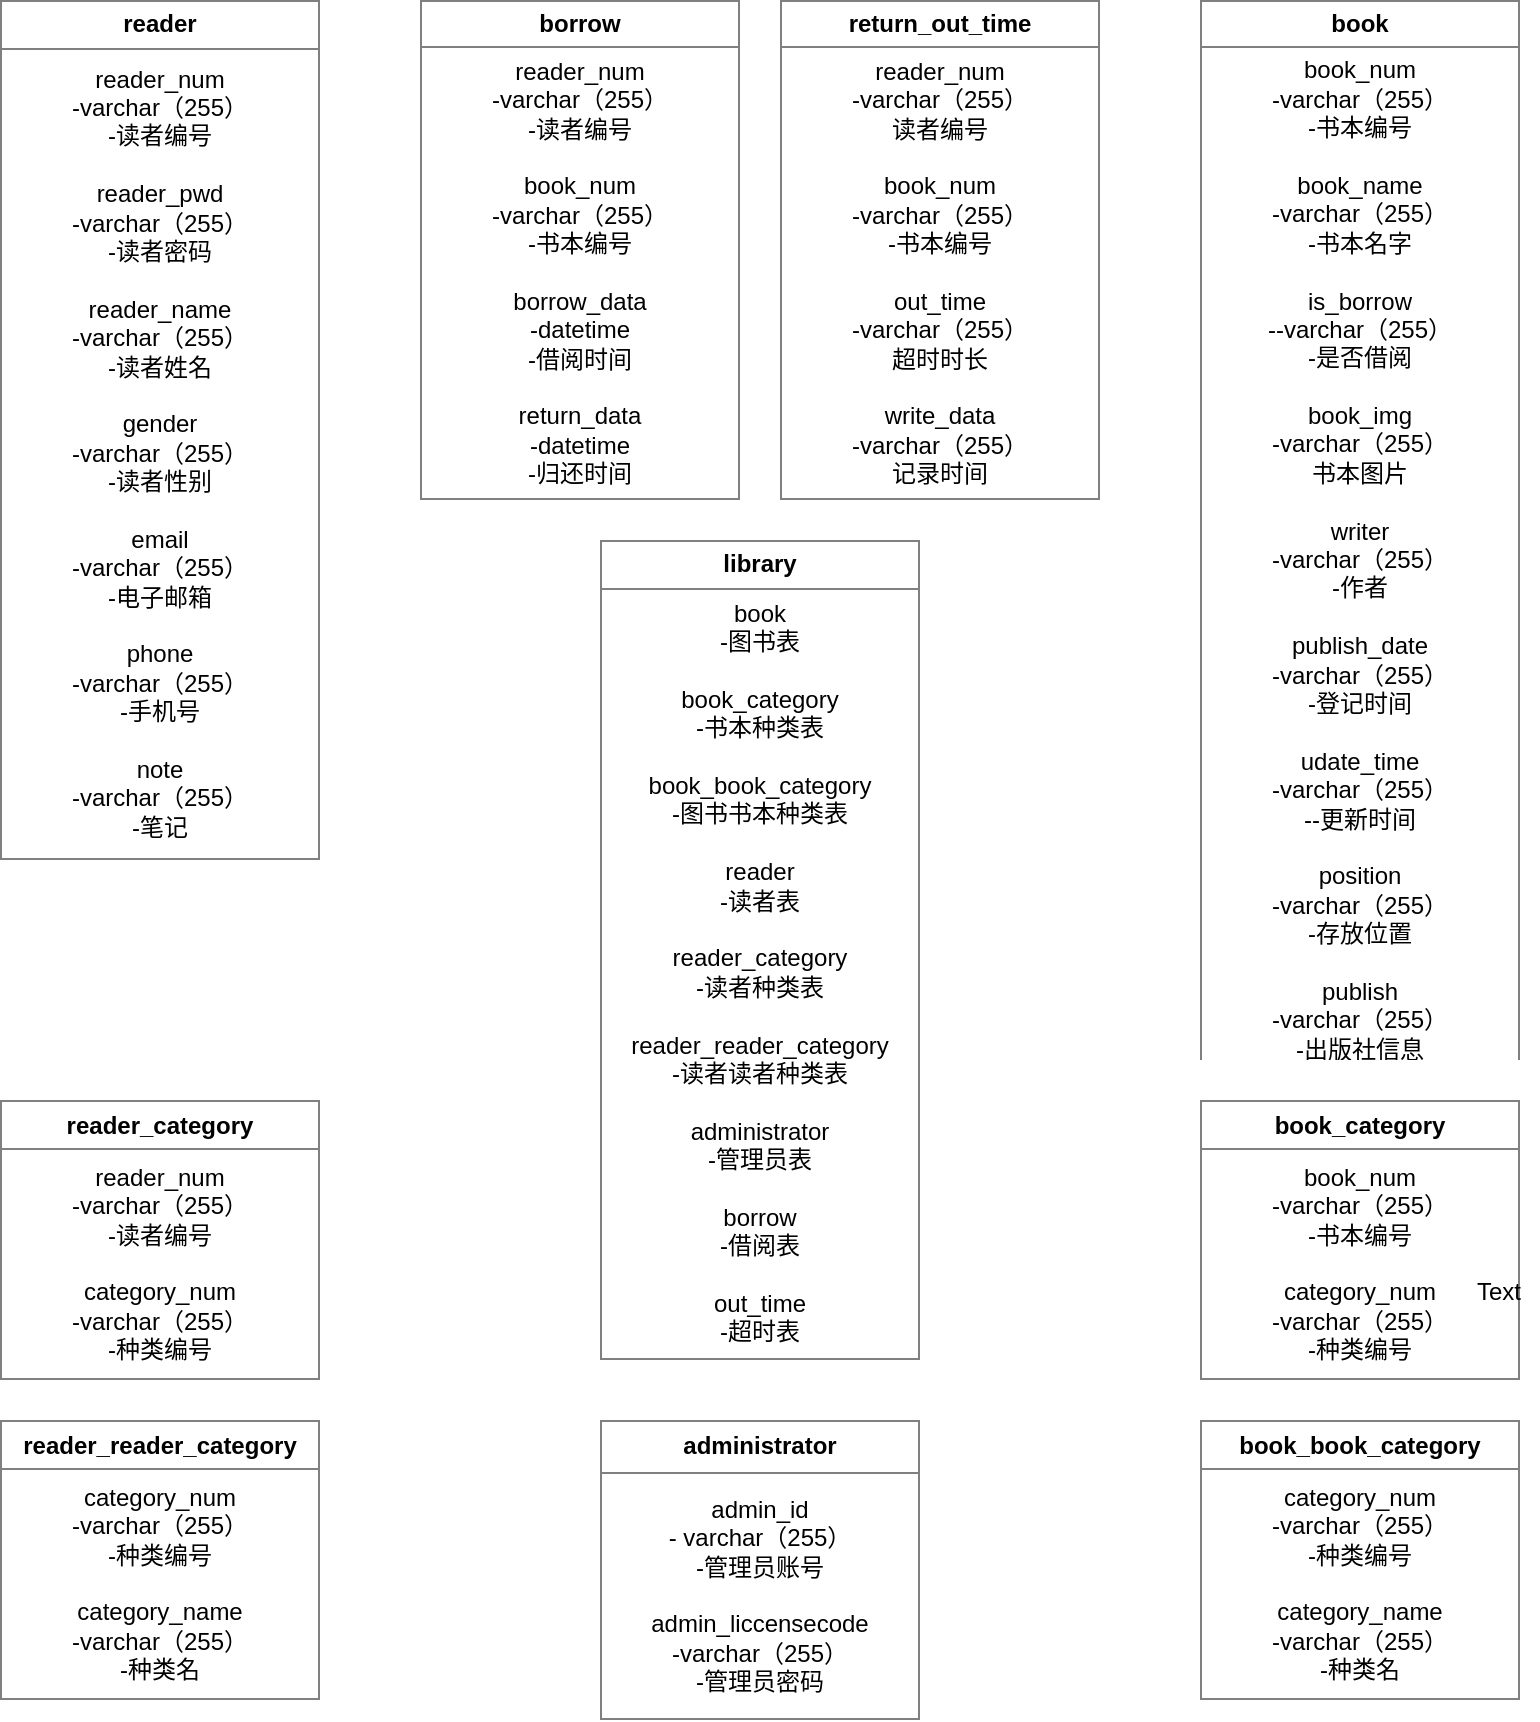 <mxfile version="12.4.9" type="github">
  <diagram id="Ji8443rtklOH98S1Sard" name="Page-1">
    <mxGraphModel dx="980" dy="503" grid="1" gridSize="10" guides="1" tooltips="1" connect="1" arrows="1" fold="1" page="1" pageScale="1" pageWidth="850" pageHeight="1100" math="0" shadow="0">
      <root>
        <mxCell id="0"/>
        <mxCell id="1" parent="0"/>
        <mxCell id="-Hsxoi9xOVJZkIzL8CnW-8" value="&lt;table border=&quot;1&quot; width=&quot;100%&quot; cellpadding=&quot;4&quot; style=&quot;width: 100% ; height: 100% ; border-collapse: collapse&quot;&gt;&lt;tbody&gt;&lt;tr&gt;&lt;th align=&quot;center&quot;&gt;book_category&lt;/th&gt;&lt;/tr&gt;&lt;tr&gt;&lt;td align=&quot;center&quot;&gt;book_num&lt;br&gt;-varchar（255）&lt;br&gt;-书本编号&lt;br&gt;&lt;br&gt;category_num&lt;br&gt;-varchar（255）&lt;br&gt;-种类编号&lt;/td&gt;&lt;/tr&gt;&lt;/tbody&gt;&lt;/table&gt;" style="text;html=1;strokeColor=none;fillColor=none;overflow=fill;" parent="1" vertex="1">
          <mxGeometry x="660" y="550" width="160" height="140" as="geometry"/>
        </mxCell>
        <mxCell id="-Hsxoi9xOVJZkIzL8CnW-9" value="&lt;table border=&quot;1&quot; width=&quot;100%&quot; cellpadding=&quot;4&quot; style=&quot;width: 100% ; height: 100% ; border-collapse: collapse&quot;&gt;&lt;tbody&gt;&lt;tr&gt;&lt;th align=&quot;center&quot;&gt;book_book_category&lt;/th&gt;&lt;/tr&gt;&lt;tr&gt;&lt;td align=&quot;center&quot;&gt;category_num&lt;br&gt;-varchar（255）&lt;br&gt;-种类编号&lt;br&gt;&lt;br&gt;category_name&lt;br&gt;-varchar（255）&lt;br&gt;-种类名&lt;/td&gt;&lt;/tr&gt;&lt;/tbody&gt;&lt;/table&gt;" style="text;html=1;strokeColor=none;fillColor=none;overflow=fill;" parent="1" vertex="1">
          <mxGeometry x="660" y="710" width="160" height="140" as="geometry"/>
        </mxCell>
        <mxCell id="-Hsxoi9xOVJZkIzL8CnW-10" value="&lt;table border=&quot;1&quot; width=&quot;100%&quot; cellpadding=&quot;4&quot; style=&quot;width: 100% ; height: 100% ; border-collapse: collapse&quot;&gt;&lt;tbody&gt;&lt;tr&gt;&lt;th align=&quot;center&quot;&gt;&lt;b&gt;book&lt;/b&gt;&lt;/th&gt;&lt;/tr&gt;&lt;tr&gt;&lt;td align=&quot;center&quot;&gt;book_num&lt;br&gt;-varchar（255）&lt;br&gt;-书本编号&lt;br&gt;&lt;br&gt;book_name&lt;br&gt;-varchar（255）&lt;br&gt;-书本名字&lt;br&gt;&lt;br&gt;is_borrow&lt;br&gt;--varchar（255）&lt;br&gt;-是否借阅&lt;br&gt;&lt;br&gt;book_img&lt;br&gt;-varchar（255）&lt;br&gt;书本图片&lt;br&gt;&lt;br&gt;writer&lt;br&gt;-varchar（255）&lt;br&gt;-作者&lt;br&gt;&lt;br&gt;publish_date&lt;br&gt;-varchar（255）&lt;br&gt;-登记时间&lt;br&gt;&lt;br&gt;udate_time&lt;br&gt;-varchar（255）&lt;br&gt;--更新时间&lt;br&gt;&lt;br&gt;position&lt;br&gt;-varchar（255）&lt;br&gt;-存放位置&lt;br&gt;&lt;br&gt;publish&lt;br&gt;-varchar（255）&lt;br&gt;-出版社信息&lt;/td&gt;&lt;/tr&gt;&lt;/tbody&gt;&lt;/table&gt;" style="text;html=1;strokeColor=none;fillColor=none;overflow=fill;" parent="1" vertex="1">
          <mxGeometry x="660" width="160" height="530" as="geometry"/>
        </mxCell>
        <mxCell id="-Hsxoi9xOVJZkIzL8CnW-11" value="&lt;table border=&quot;1&quot; width=&quot;100%&quot; cellpadding=&quot;4&quot; style=&quot;width: 100% ; height: 100% ; border-collapse: collapse&quot;&gt;&lt;tbody&gt;&lt;tr&gt;&lt;th align=&quot;center&quot;&gt;reader_category&lt;/th&gt;&lt;/tr&gt;&lt;tr&gt;&lt;td align=&quot;center&quot;&gt;reader_num&lt;br&gt;-varchar（255）&lt;br&gt;-读者编号&lt;br&gt;&lt;br&gt;category_num&lt;br&gt;-varchar（255）&lt;br&gt;-种类编号&lt;br&gt;&lt;/td&gt;&lt;/tr&gt;&lt;/tbody&gt;&lt;/table&gt;" style="text;html=1;strokeColor=none;fillColor=none;overflow=fill;" parent="1" vertex="1">
          <mxGeometry x="60" y="550" width="160" height="140" as="geometry"/>
        </mxCell>
        <mxCell id="-Hsxoi9xOVJZkIzL8CnW-12" value="&lt;table border=&quot;1&quot; width=&quot;100%&quot; cellpadding=&quot;4&quot; style=&quot;width: 100% ; height: 100% ; border-collapse: collapse&quot;&gt;&lt;tbody&gt;&lt;tr&gt;&lt;th align=&quot;center&quot;&gt;reader_reader_category&lt;/th&gt;&lt;/tr&gt;&lt;tr&gt;&lt;td align=&quot;center&quot;&gt;category_num&lt;br&gt;-varchar（255）&lt;br&gt;-种类编号&lt;br&gt;&lt;br&gt;category_name&lt;br&gt;-varchar（255）&lt;br&gt;-种类名&lt;br&gt;&lt;/td&gt;&lt;/tr&gt;&lt;/tbody&gt;&lt;/table&gt;" style="text;html=1;strokeColor=none;fillColor=none;overflow=fill;" parent="1" vertex="1">
          <mxGeometry x="60" y="710" width="160" height="140" as="geometry"/>
        </mxCell>
        <mxCell id="-Hsxoi9xOVJZkIzL8CnW-13" value="&lt;table border=&quot;1&quot; width=&quot;100%&quot; cellpadding=&quot;4&quot; style=&quot;width: 100% ; height: 100% ; border-collapse: collapse&quot;&gt;&lt;tbody&gt;&lt;tr&gt;&lt;th align=&quot;center&quot;&gt;&lt;b&gt;reader&lt;/b&gt;&lt;/th&gt;&lt;/tr&gt;&lt;tr&gt;&lt;td align=&quot;center&quot;&gt;reader_num&lt;br&gt;-varchar（255）&lt;br&gt;-读者编号&lt;br&gt;&lt;br&gt;reader_pwd&lt;br&gt;-varchar（255）&lt;br&gt;-读者密码&lt;br&gt;&lt;br&gt;reader_name&lt;br&gt;-varchar（255）&lt;br&gt;-读者姓名&lt;br&gt;&lt;br&gt;gender&lt;br&gt;-varchar（255）&lt;br&gt;-读者性别&lt;br&gt;&lt;br&gt;email&lt;br&gt;-varchar（255）&lt;br&gt;-电子邮箱&lt;br&gt;&lt;br&gt;phone&lt;br&gt;-varchar（255）&lt;br&gt;-手机号&lt;br&gt;&lt;br&gt;note&lt;br&gt;-varchar（255）&lt;br&gt;-笔记&lt;br&gt;&lt;/td&gt;&lt;/tr&gt;&lt;/tbody&gt;&lt;/table&gt;" style="text;html=1;strokeColor=none;fillColor=none;overflow=fill;" parent="1" vertex="1">
          <mxGeometry x="60" width="160" height="430" as="geometry"/>
        </mxCell>
        <mxCell id="-Hsxoi9xOVJZkIzL8CnW-14" value="&lt;table border=&quot;1&quot; width=&quot;100%&quot; cellpadding=&quot;4&quot; style=&quot;width: 100% ; height: 100% ; border-collapse: collapse&quot;&gt;&lt;tbody&gt;&lt;tr&gt;&lt;th align=&quot;center&quot;&gt;&lt;b&gt;borrow&lt;/b&gt;&lt;/th&gt;&lt;/tr&gt;&lt;tr&gt;&lt;td align=&quot;center&quot;&gt;reader_num&lt;br&gt;-varchar（255）&lt;br&gt;-读者编号&lt;br&gt;&lt;br&gt;book_num&lt;br&gt;-varchar（255）&lt;br&gt;-书本编号&lt;br&gt;&lt;br&gt;borrow_data&lt;br&gt;-datetime&lt;br&gt;-借阅时间&lt;br&gt;&lt;br&gt;return_data&lt;br&gt;-datetime&lt;br&gt;-归还时间&lt;/td&gt;&lt;/tr&gt;&lt;/tbody&gt;&lt;/table&gt;" style="text;html=1;strokeColor=none;fillColor=none;overflow=fill;" parent="1" vertex="1">
          <mxGeometry x="270" width="160" height="250" as="geometry"/>
        </mxCell>
        <mxCell id="-Hsxoi9xOVJZkIzL8CnW-15" value="&lt;table border=&quot;1&quot; width=&quot;100%&quot; cellpadding=&quot;4&quot; style=&quot;width: 100% ; height: 100% ; border-collapse: collapse&quot;&gt;&lt;tbody&gt;&lt;tr&gt;&lt;th align=&quot;center&quot;&gt;&lt;b&gt;library&lt;/b&gt;&lt;/th&gt;&lt;/tr&gt;&lt;tr&gt;&lt;td align=&quot;center&quot;&gt;book&lt;br&gt;-图书表&lt;br&gt;&lt;br&gt;book_category&lt;br&gt;-书本种类表&lt;br&gt;&lt;br&gt;book_book_category&lt;br&gt;-图书书本种类表&lt;br&gt;&lt;br&gt;reader&lt;br&gt;-读者表&lt;br&gt;&lt;br&gt;reader_category&lt;br&gt;-读者种类表&lt;br&gt;&lt;br&gt;reader_reader_category&lt;br&gt;-读者读者种类表&lt;br&gt;&lt;br&gt;administrator&lt;br&gt;-管理员表&lt;br&gt;&lt;br&gt;borrow&lt;br&gt;-借阅表&lt;br&gt;&lt;br&gt;out_time&lt;br&gt;-超时表&lt;/td&gt;&lt;/tr&gt;&lt;/tbody&gt;&lt;/table&gt;" style="text;html=1;strokeColor=none;fillColor=none;overflow=fill;" parent="1" vertex="1">
          <mxGeometry x="360" y="270" width="160" height="410" as="geometry"/>
        </mxCell>
        <mxCell id="-Hsxoi9xOVJZkIzL8CnW-16" value="&lt;table border=&quot;1&quot; width=&quot;100%&quot; cellpadding=&quot;4&quot; style=&quot;width: 100% ; height: 100% ; border-collapse: collapse&quot;&gt;&lt;tbody&gt;&lt;tr&gt;&lt;th align=&quot;center&quot;&gt;&lt;b&gt;return_out_time&lt;/b&gt;&lt;/th&gt;&lt;/tr&gt;&lt;tr&gt;&lt;td align=&quot;center&quot;&gt;reader_num&lt;br&gt;-varchar（255）&lt;br&gt;读者编号&lt;br&gt;&lt;br&gt;book_num&lt;br&gt;-varchar（255）&lt;br&gt;-书本编号&lt;br&gt;&lt;br&gt;out_time&lt;br&gt;-varchar（255）&lt;br&gt;超时时长&lt;br&gt;&lt;br&gt;write_data&lt;br&gt;-varchar（255）&lt;br&gt;记录时间&lt;/td&gt;&lt;/tr&gt;&lt;/tbody&gt;&lt;/table&gt;" style="text;html=1;strokeColor=none;fillColor=none;overflow=fill;" parent="1" vertex="1">
          <mxGeometry x="450" width="160" height="250" as="geometry"/>
        </mxCell>
        <mxCell id="-Hsxoi9xOVJZkIzL8CnW-17" value="&lt;table border=&quot;1&quot; width=&quot;100%&quot; cellpadding=&quot;4&quot; style=&quot;width: 100% ; height: 100% ; border-collapse: collapse&quot;&gt;&lt;tbody&gt;&lt;tr&gt;&lt;th align=&quot;center&quot;&gt;administrator&lt;/th&gt;&lt;/tr&gt;&lt;tr&gt;&lt;td align=&quot;center&quot;&gt;admin_id &lt;br&gt;- varchar（255）&lt;br&gt;-管理员账号&lt;br&gt;&lt;br&gt;admin_liccensecode&lt;br&gt;-varchar（255）&lt;br&gt;-管理员密码&lt;/td&gt;&lt;/tr&gt;&lt;/tbody&gt;&lt;/table&gt;" style="text;html=1;strokeColor=none;fillColor=none;overflow=fill;" parent="1" vertex="1">
          <mxGeometry x="360" y="710" width="160" height="150" as="geometry"/>
        </mxCell>
        <mxCell id="-Hsxoi9xOVJZkIzL8CnW-18" value="Text" style="text;html=1;align=center;verticalAlign=middle;resizable=0;points=[];autosize=1;" parent="1" vertex="1">
          <mxGeometry x="789" y="636" width="40" height="20" as="geometry"/>
        </mxCell>
      </root>
    </mxGraphModel>
  </diagram>
</mxfile>
